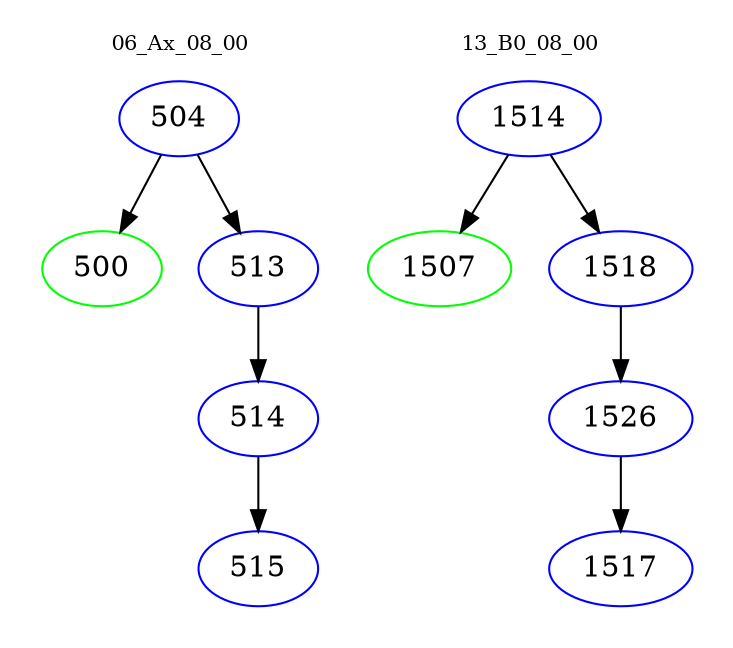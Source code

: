 digraph{
subgraph cluster_0 {
color = white
label = "06_Ax_08_00";
fontsize=10;
T0_504 [label="504", color="blue"]
T0_504 -> T0_500 [color="black"]
T0_500 [label="500", color="green"]
T0_504 -> T0_513 [color="black"]
T0_513 [label="513", color="blue"]
T0_513 -> T0_514 [color="black"]
T0_514 [label="514", color="blue"]
T0_514 -> T0_515 [color="black"]
T0_515 [label="515", color="blue"]
}
subgraph cluster_1 {
color = white
label = "13_B0_08_00";
fontsize=10;
T1_1514 [label="1514", color="blue"]
T1_1514 -> T1_1507 [color="black"]
T1_1507 [label="1507", color="green"]
T1_1514 -> T1_1518 [color="black"]
T1_1518 [label="1518", color="blue"]
T1_1518 -> T1_1526 [color="black"]
T1_1526 [label="1526", color="blue"]
T1_1526 -> T1_1517 [color="black"]
T1_1517 [label="1517", color="blue"]
}
}
